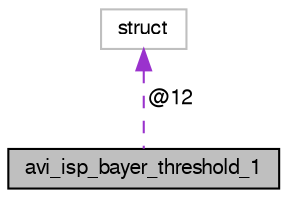 digraph "avi_isp_bayer_threshold_1"
{
  edge [fontname="FreeSans",fontsize="10",labelfontname="FreeSans",labelfontsize="10"];
  node [fontname="FreeSans",fontsize="10",shape=record];
  Node1 [label="avi_isp_bayer_threshold_1",height=0.2,width=0.4,color="black", fillcolor="grey75", style="filled", fontcolor="black"];
  Node2 -> Node1 [dir="back",color="darkorchid3",fontsize="10",style="dashed",label=" @12" ,fontname="FreeSans"];
  Node2 [label="struct",height=0.2,width=0.4,color="grey75", fillcolor="white", style="filled"];
}
